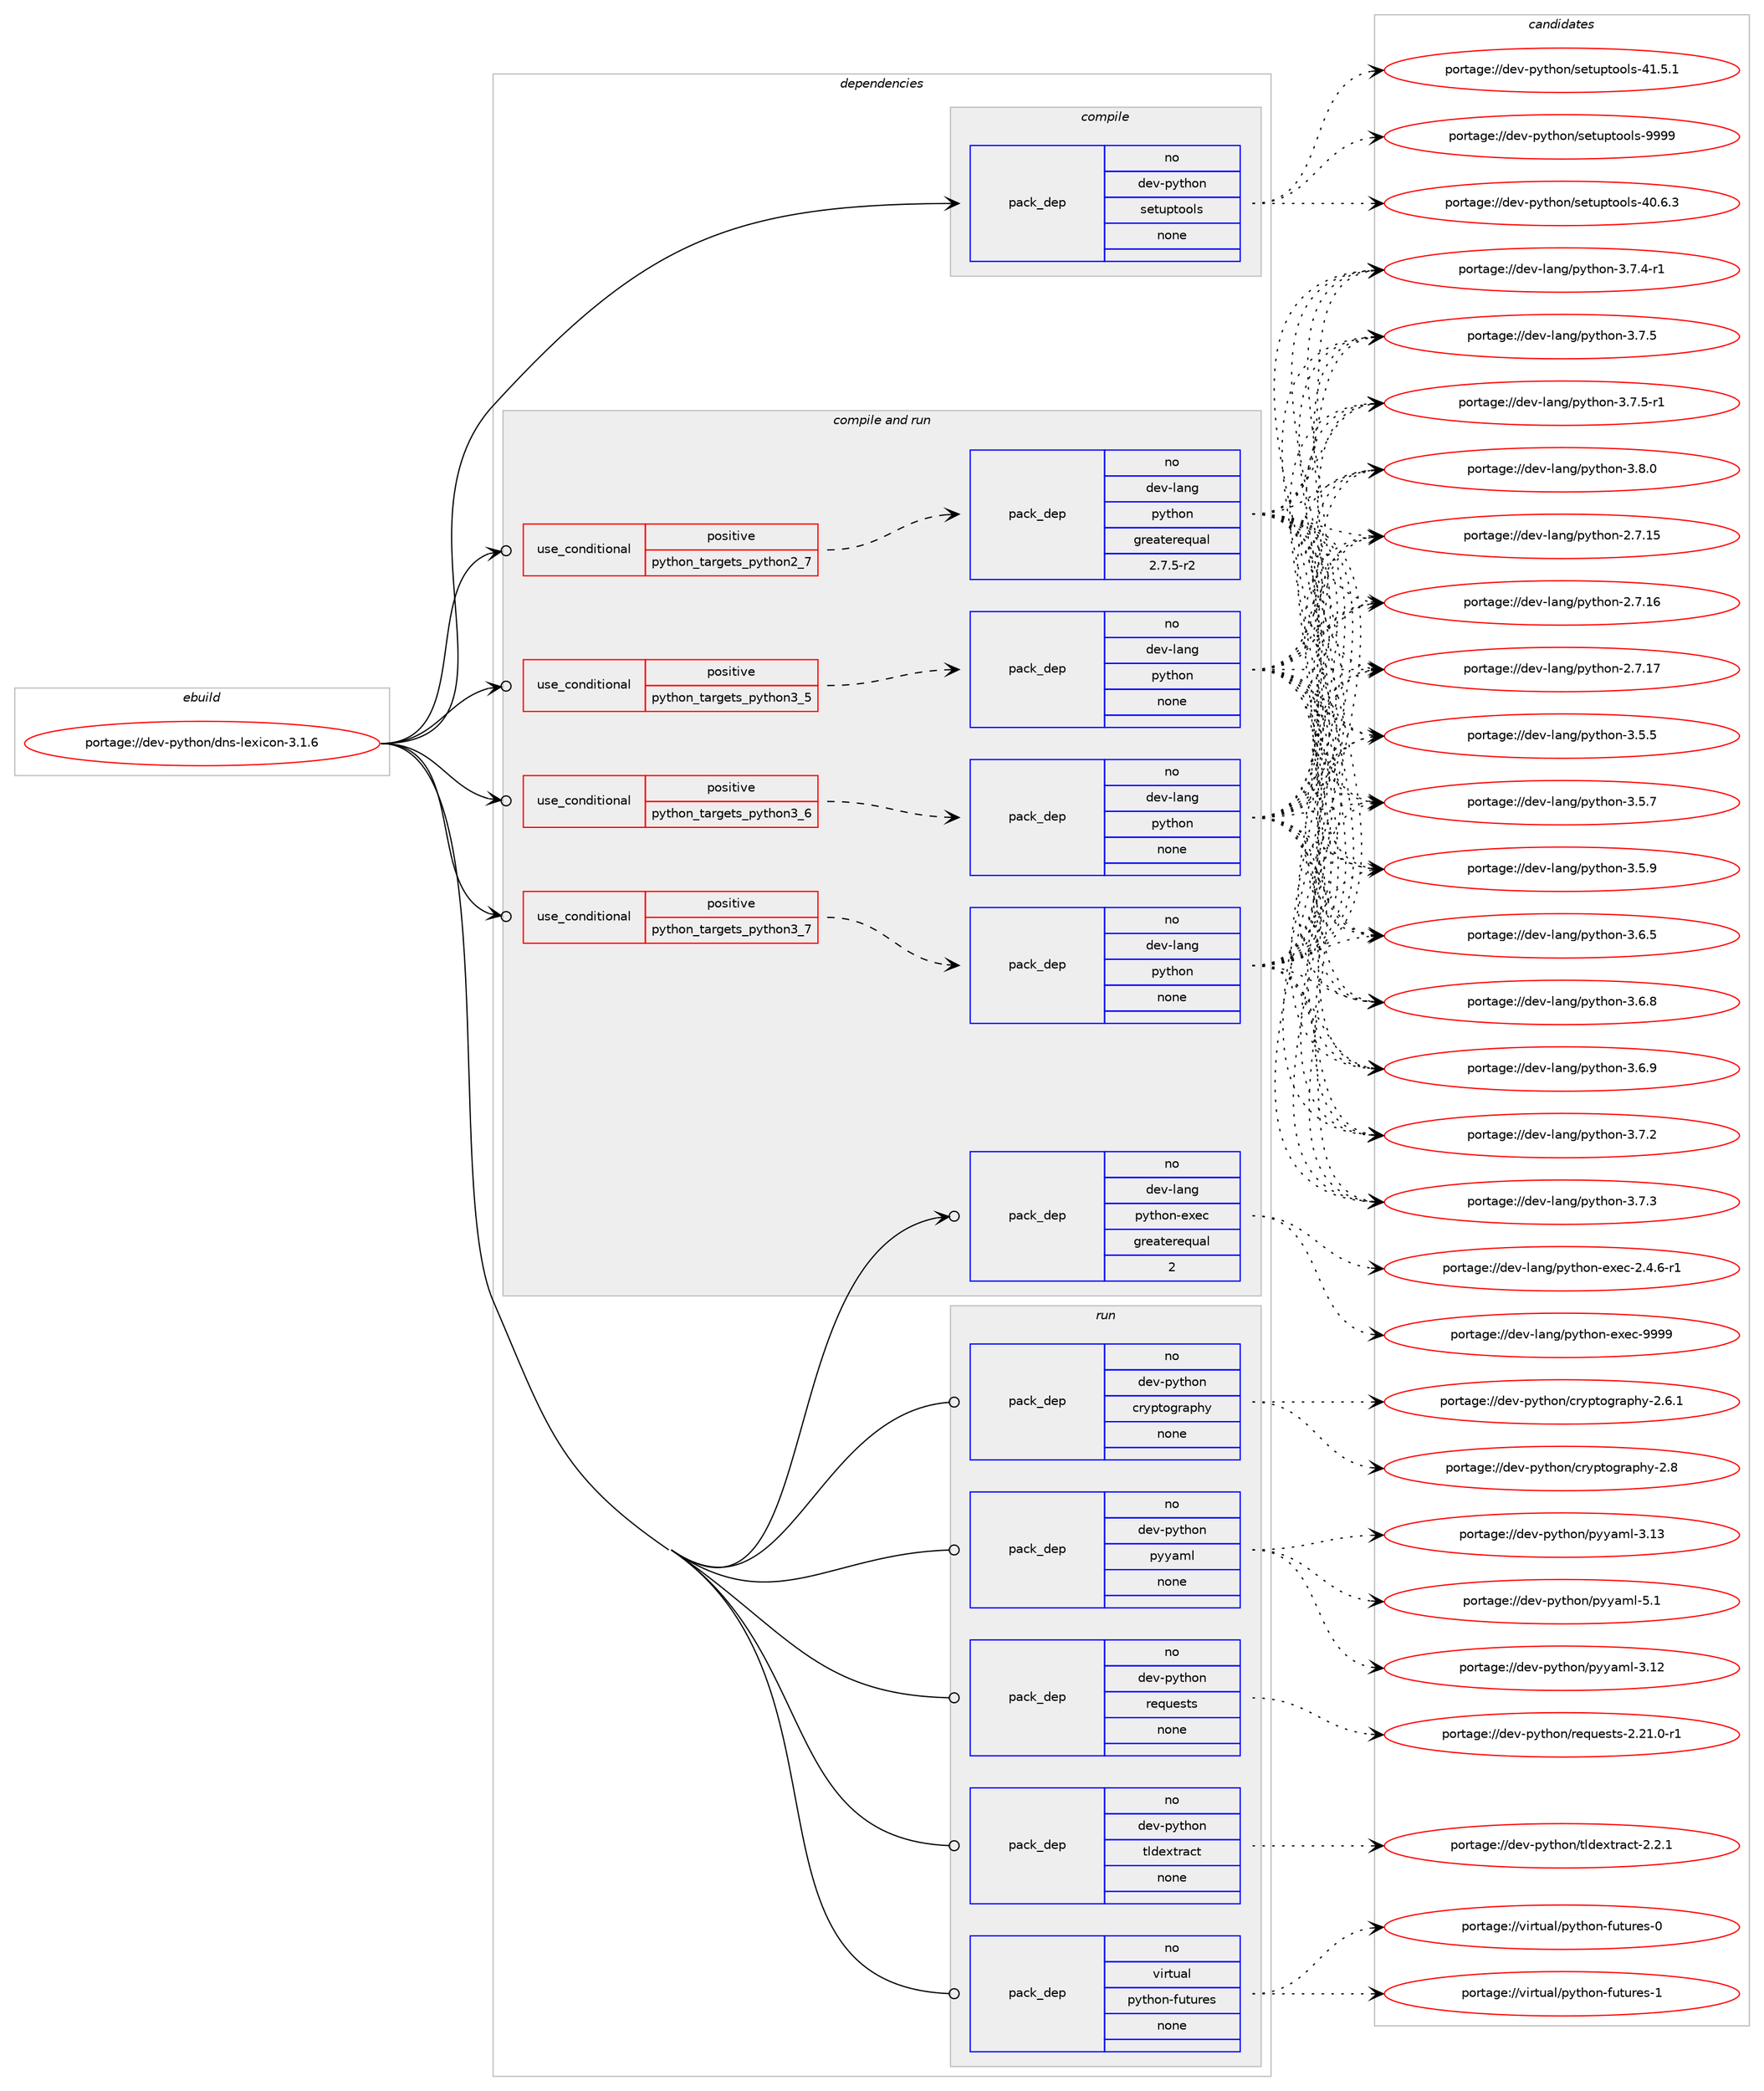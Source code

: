 digraph prolog {

# *************
# Graph options
# *************

newrank=true;
concentrate=true;
compound=true;
graph [rankdir=LR,fontname=Helvetica,fontsize=10,ranksep=1.5];#, ranksep=2.5, nodesep=0.2];
edge  [arrowhead=vee];
node  [fontname=Helvetica,fontsize=10];

# **********
# The ebuild
# **********

subgraph cluster_leftcol {
color=gray;
rank=same;
label=<<i>ebuild</i>>;
id [label="portage://dev-python/dns-lexicon-3.1.6", color=red, width=4, href="../dev-python/dns-lexicon-3.1.6.svg"];
}

# ****************
# The dependencies
# ****************

subgraph cluster_midcol {
color=gray;
label=<<i>dependencies</i>>;
subgraph cluster_compile {
fillcolor="#eeeeee";
style=filled;
label=<<i>compile</i>>;
subgraph pack105870 {
dependency137060 [label=<<TABLE BORDER="0" CELLBORDER="1" CELLSPACING="0" CELLPADDING="4" WIDTH="220"><TR><TD ROWSPAN="6" CELLPADDING="30">pack_dep</TD></TR><TR><TD WIDTH="110">no</TD></TR><TR><TD>dev-python</TD></TR><TR><TD>setuptools</TD></TR><TR><TD>none</TD></TR><TR><TD></TD></TR></TABLE>>, shape=none, color=blue];
}
id:e -> dependency137060:w [weight=20,style="solid",arrowhead="vee"];
}
subgraph cluster_compileandrun {
fillcolor="#eeeeee";
style=filled;
label=<<i>compile and run</i>>;
subgraph cond27875 {
dependency137061 [label=<<TABLE BORDER="0" CELLBORDER="1" CELLSPACING="0" CELLPADDING="4"><TR><TD ROWSPAN="3" CELLPADDING="10">use_conditional</TD></TR><TR><TD>positive</TD></TR><TR><TD>python_targets_python2_7</TD></TR></TABLE>>, shape=none, color=red];
subgraph pack105871 {
dependency137062 [label=<<TABLE BORDER="0" CELLBORDER="1" CELLSPACING="0" CELLPADDING="4" WIDTH="220"><TR><TD ROWSPAN="6" CELLPADDING="30">pack_dep</TD></TR><TR><TD WIDTH="110">no</TD></TR><TR><TD>dev-lang</TD></TR><TR><TD>python</TD></TR><TR><TD>greaterequal</TD></TR><TR><TD>2.7.5-r2</TD></TR></TABLE>>, shape=none, color=blue];
}
dependency137061:e -> dependency137062:w [weight=20,style="dashed",arrowhead="vee"];
}
id:e -> dependency137061:w [weight=20,style="solid",arrowhead="odotvee"];
subgraph cond27876 {
dependency137063 [label=<<TABLE BORDER="0" CELLBORDER="1" CELLSPACING="0" CELLPADDING="4"><TR><TD ROWSPAN="3" CELLPADDING="10">use_conditional</TD></TR><TR><TD>positive</TD></TR><TR><TD>python_targets_python3_5</TD></TR></TABLE>>, shape=none, color=red];
subgraph pack105872 {
dependency137064 [label=<<TABLE BORDER="0" CELLBORDER="1" CELLSPACING="0" CELLPADDING="4" WIDTH="220"><TR><TD ROWSPAN="6" CELLPADDING="30">pack_dep</TD></TR><TR><TD WIDTH="110">no</TD></TR><TR><TD>dev-lang</TD></TR><TR><TD>python</TD></TR><TR><TD>none</TD></TR><TR><TD></TD></TR></TABLE>>, shape=none, color=blue];
}
dependency137063:e -> dependency137064:w [weight=20,style="dashed",arrowhead="vee"];
}
id:e -> dependency137063:w [weight=20,style="solid",arrowhead="odotvee"];
subgraph cond27877 {
dependency137065 [label=<<TABLE BORDER="0" CELLBORDER="1" CELLSPACING="0" CELLPADDING="4"><TR><TD ROWSPAN="3" CELLPADDING="10">use_conditional</TD></TR><TR><TD>positive</TD></TR><TR><TD>python_targets_python3_6</TD></TR></TABLE>>, shape=none, color=red];
subgraph pack105873 {
dependency137066 [label=<<TABLE BORDER="0" CELLBORDER="1" CELLSPACING="0" CELLPADDING="4" WIDTH="220"><TR><TD ROWSPAN="6" CELLPADDING="30">pack_dep</TD></TR><TR><TD WIDTH="110">no</TD></TR><TR><TD>dev-lang</TD></TR><TR><TD>python</TD></TR><TR><TD>none</TD></TR><TR><TD></TD></TR></TABLE>>, shape=none, color=blue];
}
dependency137065:e -> dependency137066:w [weight=20,style="dashed",arrowhead="vee"];
}
id:e -> dependency137065:w [weight=20,style="solid",arrowhead="odotvee"];
subgraph cond27878 {
dependency137067 [label=<<TABLE BORDER="0" CELLBORDER="1" CELLSPACING="0" CELLPADDING="4"><TR><TD ROWSPAN="3" CELLPADDING="10">use_conditional</TD></TR><TR><TD>positive</TD></TR><TR><TD>python_targets_python3_7</TD></TR></TABLE>>, shape=none, color=red];
subgraph pack105874 {
dependency137068 [label=<<TABLE BORDER="0" CELLBORDER="1" CELLSPACING="0" CELLPADDING="4" WIDTH="220"><TR><TD ROWSPAN="6" CELLPADDING="30">pack_dep</TD></TR><TR><TD WIDTH="110">no</TD></TR><TR><TD>dev-lang</TD></TR><TR><TD>python</TD></TR><TR><TD>none</TD></TR><TR><TD></TD></TR></TABLE>>, shape=none, color=blue];
}
dependency137067:e -> dependency137068:w [weight=20,style="dashed",arrowhead="vee"];
}
id:e -> dependency137067:w [weight=20,style="solid",arrowhead="odotvee"];
subgraph pack105875 {
dependency137069 [label=<<TABLE BORDER="0" CELLBORDER="1" CELLSPACING="0" CELLPADDING="4" WIDTH="220"><TR><TD ROWSPAN="6" CELLPADDING="30">pack_dep</TD></TR><TR><TD WIDTH="110">no</TD></TR><TR><TD>dev-lang</TD></TR><TR><TD>python-exec</TD></TR><TR><TD>greaterequal</TD></TR><TR><TD>2</TD></TR></TABLE>>, shape=none, color=blue];
}
id:e -> dependency137069:w [weight=20,style="solid",arrowhead="odotvee"];
}
subgraph cluster_run {
fillcolor="#eeeeee";
style=filled;
label=<<i>run</i>>;
subgraph pack105876 {
dependency137070 [label=<<TABLE BORDER="0" CELLBORDER="1" CELLSPACING="0" CELLPADDING="4" WIDTH="220"><TR><TD ROWSPAN="6" CELLPADDING="30">pack_dep</TD></TR><TR><TD WIDTH="110">no</TD></TR><TR><TD>dev-python</TD></TR><TR><TD>cryptography</TD></TR><TR><TD>none</TD></TR><TR><TD></TD></TR></TABLE>>, shape=none, color=blue];
}
id:e -> dependency137070:w [weight=20,style="solid",arrowhead="odot"];
subgraph pack105877 {
dependency137071 [label=<<TABLE BORDER="0" CELLBORDER="1" CELLSPACING="0" CELLPADDING="4" WIDTH="220"><TR><TD ROWSPAN="6" CELLPADDING="30">pack_dep</TD></TR><TR><TD WIDTH="110">no</TD></TR><TR><TD>dev-python</TD></TR><TR><TD>pyyaml</TD></TR><TR><TD>none</TD></TR><TR><TD></TD></TR></TABLE>>, shape=none, color=blue];
}
id:e -> dependency137071:w [weight=20,style="solid",arrowhead="odot"];
subgraph pack105878 {
dependency137072 [label=<<TABLE BORDER="0" CELLBORDER="1" CELLSPACING="0" CELLPADDING="4" WIDTH="220"><TR><TD ROWSPAN="6" CELLPADDING="30">pack_dep</TD></TR><TR><TD WIDTH="110">no</TD></TR><TR><TD>dev-python</TD></TR><TR><TD>requests</TD></TR><TR><TD>none</TD></TR><TR><TD></TD></TR></TABLE>>, shape=none, color=blue];
}
id:e -> dependency137072:w [weight=20,style="solid",arrowhead="odot"];
subgraph pack105879 {
dependency137073 [label=<<TABLE BORDER="0" CELLBORDER="1" CELLSPACING="0" CELLPADDING="4" WIDTH="220"><TR><TD ROWSPAN="6" CELLPADDING="30">pack_dep</TD></TR><TR><TD WIDTH="110">no</TD></TR><TR><TD>dev-python</TD></TR><TR><TD>tldextract</TD></TR><TR><TD>none</TD></TR><TR><TD></TD></TR></TABLE>>, shape=none, color=blue];
}
id:e -> dependency137073:w [weight=20,style="solid",arrowhead="odot"];
subgraph pack105880 {
dependency137074 [label=<<TABLE BORDER="0" CELLBORDER="1" CELLSPACING="0" CELLPADDING="4" WIDTH="220"><TR><TD ROWSPAN="6" CELLPADDING="30">pack_dep</TD></TR><TR><TD WIDTH="110">no</TD></TR><TR><TD>virtual</TD></TR><TR><TD>python-futures</TD></TR><TR><TD>none</TD></TR><TR><TD></TD></TR></TABLE>>, shape=none, color=blue];
}
id:e -> dependency137074:w [weight=20,style="solid",arrowhead="odot"];
}
}

# **************
# The candidates
# **************

subgraph cluster_choices {
rank=same;
color=gray;
label=<<i>candidates</i>>;

subgraph choice105870 {
color=black;
nodesep=1;
choiceportage100101118451121211161041111104711510111611711211611111110811545524846544651 [label="portage://dev-python/setuptools-40.6.3", color=red, width=4,href="../dev-python/setuptools-40.6.3.svg"];
choiceportage100101118451121211161041111104711510111611711211611111110811545524946534649 [label="portage://dev-python/setuptools-41.5.1", color=red, width=4,href="../dev-python/setuptools-41.5.1.svg"];
choiceportage10010111845112121116104111110471151011161171121161111111081154557575757 [label="portage://dev-python/setuptools-9999", color=red, width=4,href="../dev-python/setuptools-9999.svg"];
dependency137060:e -> choiceportage100101118451121211161041111104711510111611711211611111110811545524846544651:w [style=dotted,weight="100"];
dependency137060:e -> choiceportage100101118451121211161041111104711510111611711211611111110811545524946534649:w [style=dotted,weight="100"];
dependency137060:e -> choiceportage10010111845112121116104111110471151011161171121161111111081154557575757:w [style=dotted,weight="100"];
}
subgraph choice105871 {
color=black;
nodesep=1;
choiceportage10010111845108971101034711212111610411111045504655464953 [label="portage://dev-lang/python-2.7.15", color=red, width=4,href="../dev-lang/python-2.7.15.svg"];
choiceportage10010111845108971101034711212111610411111045504655464954 [label="portage://dev-lang/python-2.7.16", color=red, width=4,href="../dev-lang/python-2.7.16.svg"];
choiceportage10010111845108971101034711212111610411111045504655464955 [label="portage://dev-lang/python-2.7.17", color=red, width=4,href="../dev-lang/python-2.7.17.svg"];
choiceportage100101118451089711010347112121116104111110455146534653 [label="portage://dev-lang/python-3.5.5", color=red, width=4,href="../dev-lang/python-3.5.5.svg"];
choiceportage100101118451089711010347112121116104111110455146534655 [label="portage://dev-lang/python-3.5.7", color=red, width=4,href="../dev-lang/python-3.5.7.svg"];
choiceportage100101118451089711010347112121116104111110455146534657 [label="portage://dev-lang/python-3.5.9", color=red, width=4,href="../dev-lang/python-3.5.9.svg"];
choiceportage100101118451089711010347112121116104111110455146544653 [label="portage://dev-lang/python-3.6.5", color=red, width=4,href="../dev-lang/python-3.6.5.svg"];
choiceportage100101118451089711010347112121116104111110455146544656 [label="portage://dev-lang/python-3.6.8", color=red, width=4,href="../dev-lang/python-3.6.8.svg"];
choiceportage100101118451089711010347112121116104111110455146544657 [label="portage://dev-lang/python-3.6.9", color=red, width=4,href="../dev-lang/python-3.6.9.svg"];
choiceportage100101118451089711010347112121116104111110455146554650 [label="portage://dev-lang/python-3.7.2", color=red, width=4,href="../dev-lang/python-3.7.2.svg"];
choiceportage100101118451089711010347112121116104111110455146554651 [label="portage://dev-lang/python-3.7.3", color=red, width=4,href="../dev-lang/python-3.7.3.svg"];
choiceportage1001011184510897110103471121211161041111104551465546524511449 [label="portage://dev-lang/python-3.7.4-r1", color=red, width=4,href="../dev-lang/python-3.7.4-r1.svg"];
choiceportage100101118451089711010347112121116104111110455146554653 [label="portage://dev-lang/python-3.7.5", color=red, width=4,href="../dev-lang/python-3.7.5.svg"];
choiceportage1001011184510897110103471121211161041111104551465546534511449 [label="portage://dev-lang/python-3.7.5-r1", color=red, width=4,href="../dev-lang/python-3.7.5-r1.svg"];
choiceportage100101118451089711010347112121116104111110455146564648 [label="portage://dev-lang/python-3.8.0", color=red, width=4,href="../dev-lang/python-3.8.0.svg"];
dependency137062:e -> choiceportage10010111845108971101034711212111610411111045504655464953:w [style=dotted,weight="100"];
dependency137062:e -> choiceportage10010111845108971101034711212111610411111045504655464954:w [style=dotted,weight="100"];
dependency137062:e -> choiceportage10010111845108971101034711212111610411111045504655464955:w [style=dotted,weight="100"];
dependency137062:e -> choiceportage100101118451089711010347112121116104111110455146534653:w [style=dotted,weight="100"];
dependency137062:e -> choiceportage100101118451089711010347112121116104111110455146534655:w [style=dotted,weight="100"];
dependency137062:e -> choiceportage100101118451089711010347112121116104111110455146534657:w [style=dotted,weight="100"];
dependency137062:e -> choiceportage100101118451089711010347112121116104111110455146544653:w [style=dotted,weight="100"];
dependency137062:e -> choiceportage100101118451089711010347112121116104111110455146544656:w [style=dotted,weight="100"];
dependency137062:e -> choiceportage100101118451089711010347112121116104111110455146544657:w [style=dotted,weight="100"];
dependency137062:e -> choiceportage100101118451089711010347112121116104111110455146554650:w [style=dotted,weight="100"];
dependency137062:e -> choiceportage100101118451089711010347112121116104111110455146554651:w [style=dotted,weight="100"];
dependency137062:e -> choiceportage1001011184510897110103471121211161041111104551465546524511449:w [style=dotted,weight="100"];
dependency137062:e -> choiceportage100101118451089711010347112121116104111110455146554653:w [style=dotted,weight="100"];
dependency137062:e -> choiceportage1001011184510897110103471121211161041111104551465546534511449:w [style=dotted,weight="100"];
dependency137062:e -> choiceportage100101118451089711010347112121116104111110455146564648:w [style=dotted,weight="100"];
}
subgraph choice105872 {
color=black;
nodesep=1;
choiceportage10010111845108971101034711212111610411111045504655464953 [label="portage://dev-lang/python-2.7.15", color=red, width=4,href="../dev-lang/python-2.7.15.svg"];
choiceportage10010111845108971101034711212111610411111045504655464954 [label="portage://dev-lang/python-2.7.16", color=red, width=4,href="../dev-lang/python-2.7.16.svg"];
choiceportage10010111845108971101034711212111610411111045504655464955 [label="portage://dev-lang/python-2.7.17", color=red, width=4,href="../dev-lang/python-2.7.17.svg"];
choiceportage100101118451089711010347112121116104111110455146534653 [label="portage://dev-lang/python-3.5.5", color=red, width=4,href="../dev-lang/python-3.5.5.svg"];
choiceportage100101118451089711010347112121116104111110455146534655 [label="portage://dev-lang/python-3.5.7", color=red, width=4,href="../dev-lang/python-3.5.7.svg"];
choiceportage100101118451089711010347112121116104111110455146534657 [label="portage://dev-lang/python-3.5.9", color=red, width=4,href="../dev-lang/python-3.5.9.svg"];
choiceportage100101118451089711010347112121116104111110455146544653 [label="portage://dev-lang/python-3.6.5", color=red, width=4,href="../dev-lang/python-3.6.5.svg"];
choiceportage100101118451089711010347112121116104111110455146544656 [label="portage://dev-lang/python-3.6.8", color=red, width=4,href="../dev-lang/python-3.6.8.svg"];
choiceportage100101118451089711010347112121116104111110455146544657 [label="portage://dev-lang/python-3.6.9", color=red, width=4,href="../dev-lang/python-3.6.9.svg"];
choiceportage100101118451089711010347112121116104111110455146554650 [label="portage://dev-lang/python-3.7.2", color=red, width=4,href="../dev-lang/python-3.7.2.svg"];
choiceportage100101118451089711010347112121116104111110455146554651 [label="portage://dev-lang/python-3.7.3", color=red, width=4,href="../dev-lang/python-3.7.3.svg"];
choiceportage1001011184510897110103471121211161041111104551465546524511449 [label="portage://dev-lang/python-3.7.4-r1", color=red, width=4,href="../dev-lang/python-3.7.4-r1.svg"];
choiceportage100101118451089711010347112121116104111110455146554653 [label="portage://dev-lang/python-3.7.5", color=red, width=4,href="../dev-lang/python-3.7.5.svg"];
choiceportage1001011184510897110103471121211161041111104551465546534511449 [label="portage://dev-lang/python-3.7.5-r1", color=red, width=4,href="../dev-lang/python-3.7.5-r1.svg"];
choiceportage100101118451089711010347112121116104111110455146564648 [label="portage://dev-lang/python-3.8.0", color=red, width=4,href="../dev-lang/python-3.8.0.svg"];
dependency137064:e -> choiceportage10010111845108971101034711212111610411111045504655464953:w [style=dotted,weight="100"];
dependency137064:e -> choiceportage10010111845108971101034711212111610411111045504655464954:w [style=dotted,weight="100"];
dependency137064:e -> choiceportage10010111845108971101034711212111610411111045504655464955:w [style=dotted,weight="100"];
dependency137064:e -> choiceportage100101118451089711010347112121116104111110455146534653:w [style=dotted,weight="100"];
dependency137064:e -> choiceportage100101118451089711010347112121116104111110455146534655:w [style=dotted,weight="100"];
dependency137064:e -> choiceportage100101118451089711010347112121116104111110455146534657:w [style=dotted,weight="100"];
dependency137064:e -> choiceportage100101118451089711010347112121116104111110455146544653:w [style=dotted,weight="100"];
dependency137064:e -> choiceportage100101118451089711010347112121116104111110455146544656:w [style=dotted,weight="100"];
dependency137064:e -> choiceportage100101118451089711010347112121116104111110455146544657:w [style=dotted,weight="100"];
dependency137064:e -> choiceportage100101118451089711010347112121116104111110455146554650:w [style=dotted,weight="100"];
dependency137064:e -> choiceportage100101118451089711010347112121116104111110455146554651:w [style=dotted,weight="100"];
dependency137064:e -> choiceportage1001011184510897110103471121211161041111104551465546524511449:w [style=dotted,weight="100"];
dependency137064:e -> choiceportage100101118451089711010347112121116104111110455146554653:w [style=dotted,weight="100"];
dependency137064:e -> choiceportage1001011184510897110103471121211161041111104551465546534511449:w [style=dotted,weight="100"];
dependency137064:e -> choiceportage100101118451089711010347112121116104111110455146564648:w [style=dotted,weight="100"];
}
subgraph choice105873 {
color=black;
nodesep=1;
choiceportage10010111845108971101034711212111610411111045504655464953 [label="portage://dev-lang/python-2.7.15", color=red, width=4,href="../dev-lang/python-2.7.15.svg"];
choiceportage10010111845108971101034711212111610411111045504655464954 [label="portage://dev-lang/python-2.7.16", color=red, width=4,href="../dev-lang/python-2.7.16.svg"];
choiceportage10010111845108971101034711212111610411111045504655464955 [label="portage://dev-lang/python-2.7.17", color=red, width=4,href="../dev-lang/python-2.7.17.svg"];
choiceportage100101118451089711010347112121116104111110455146534653 [label="portage://dev-lang/python-3.5.5", color=red, width=4,href="../dev-lang/python-3.5.5.svg"];
choiceportage100101118451089711010347112121116104111110455146534655 [label="portage://dev-lang/python-3.5.7", color=red, width=4,href="../dev-lang/python-3.5.7.svg"];
choiceportage100101118451089711010347112121116104111110455146534657 [label="portage://dev-lang/python-3.5.9", color=red, width=4,href="../dev-lang/python-3.5.9.svg"];
choiceportage100101118451089711010347112121116104111110455146544653 [label="portage://dev-lang/python-3.6.5", color=red, width=4,href="../dev-lang/python-3.6.5.svg"];
choiceportage100101118451089711010347112121116104111110455146544656 [label="portage://dev-lang/python-3.6.8", color=red, width=4,href="../dev-lang/python-3.6.8.svg"];
choiceportage100101118451089711010347112121116104111110455146544657 [label="portage://dev-lang/python-3.6.9", color=red, width=4,href="../dev-lang/python-3.6.9.svg"];
choiceportage100101118451089711010347112121116104111110455146554650 [label="portage://dev-lang/python-3.7.2", color=red, width=4,href="../dev-lang/python-3.7.2.svg"];
choiceportage100101118451089711010347112121116104111110455146554651 [label="portage://dev-lang/python-3.7.3", color=red, width=4,href="../dev-lang/python-3.7.3.svg"];
choiceportage1001011184510897110103471121211161041111104551465546524511449 [label="portage://dev-lang/python-3.7.4-r1", color=red, width=4,href="../dev-lang/python-3.7.4-r1.svg"];
choiceportage100101118451089711010347112121116104111110455146554653 [label="portage://dev-lang/python-3.7.5", color=red, width=4,href="../dev-lang/python-3.7.5.svg"];
choiceportage1001011184510897110103471121211161041111104551465546534511449 [label="portage://dev-lang/python-3.7.5-r1", color=red, width=4,href="../dev-lang/python-3.7.5-r1.svg"];
choiceportage100101118451089711010347112121116104111110455146564648 [label="portage://dev-lang/python-3.8.0", color=red, width=4,href="../dev-lang/python-3.8.0.svg"];
dependency137066:e -> choiceportage10010111845108971101034711212111610411111045504655464953:w [style=dotted,weight="100"];
dependency137066:e -> choiceportage10010111845108971101034711212111610411111045504655464954:w [style=dotted,weight="100"];
dependency137066:e -> choiceportage10010111845108971101034711212111610411111045504655464955:w [style=dotted,weight="100"];
dependency137066:e -> choiceportage100101118451089711010347112121116104111110455146534653:w [style=dotted,weight="100"];
dependency137066:e -> choiceportage100101118451089711010347112121116104111110455146534655:w [style=dotted,weight="100"];
dependency137066:e -> choiceportage100101118451089711010347112121116104111110455146534657:w [style=dotted,weight="100"];
dependency137066:e -> choiceportage100101118451089711010347112121116104111110455146544653:w [style=dotted,weight="100"];
dependency137066:e -> choiceportage100101118451089711010347112121116104111110455146544656:w [style=dotted,weight="100"];
dependency137066:e -> choiceportage100101118451089711010347112121116104111110455146544657:w [style=dotted,weight="100"];
dependency137066:e -> choiceportage100101118451089711010347112121116104111110455146554650:w [style=dotted,weight="100"];
dependency137066:e -> choiceportage100101118451089711010347112121116104111110455146554651:w [style=dotted,weight="100"];
dependency137066:e -> choiceportage1001011184510897110103471121211161041111104551465546524511449:w [style=dotted,weight="100"];
dependency137066:e -> choiceportage100101118451089711010347112121116104111110455146554653:w [style=dotted,weight="100"];
dependency137066:e -> choiceportage1001011184510897110103471121211161041111104551465546534511449:w [style=dotted,weight="100"];
dependency137066:e -> choiceportage100101118451089711010347112121116104111110455146564648:w [style=dotted,weight="100"];
}
subgraph choice105874 {
color=black;
nodesep=1;
choiceportage10010111845108971101034711212111610411111045504655464953 [label="portage://dev-lang/python-2.7.15", color=red, width=4,href="../dev-lang/python-2.7.15.svg"];
choiceportage10010111845108971101034711212111610411111045504655464954 [label="portage://dev-lang/python-2.7.16", color=red, width=4,href="../dev-lang/python-2.7.16.svg"];
choiceportage10010111845108971101034711212111610411111045504655464955 [label="portage://dev-lang/python-2.7.17", color=red, width=4,href="../dev-lang/python-2.7.17.svg"];
choiceportage100101118451089711010347112121116104111110455146534653 [label="portage://dev-lang/python-3.5.5", color=red, width=4,href="../dev-lang/python-3.5.5.svg"];
choiceportage100101118451089711010347112121116104111110455146534655 [label="portage://dev-lang/python-3.5.7", color=red, width=4,href="../dev-lang/python-3.5.7.svg"];
choiceportage100101118451089711010347112121116104111110455146534657 [label="portage://dev-lang/python-3.5.9", color=red, width=4,href="../dev-lang/python-3.5.9.svg"];
choiceportage100101118451089711010347112121116104111110455146544653 [label="portage://dev-lang/python-3.6.5", color=red, width=4,href="../dev-lang/python-3.6.5.svg"];
choiceportage100101118451089711010347112121116104111110455146544656 [label="portage://dev-lang/python-3.6.8", color=red, width=4,href="../dev-lang/python-3.6.8.svg"];
choiceportage100101118451089711010347112121116104111110455146544657 [label="portage://dev-lang/python-3.6.9", color=red, width=4,href="../dev-lang/python-3.6.9.svg"];
choiceportage100101118451089711010347112121116104111110455146554650 [label="portage://dev-lang/python-3.7.2", color=red, width=4,href="../dev-lang/python-3.7.2.svg"];
choiceportage100101118451089711010347112121116104111110455146554651 [label="portage://dev-lang/python-3.7.3", color=red, width=4,href="../dev-lang/python-3.7.3.svg"];
choiceportage1001011184510897110103471121211161041111104551465546524511449 [label="portage://dev-lang/python-3.7.4-r1", color=red, width=4,href="../dev-lang/python-3.7.4-r1.svg"];
choiceportage100101118451089711010347112121116104111110455146554653 [label="portage://dev-lang/python-3.7.5", color=red, width=4,href="../dev-lang/python-3.7.5.svg"];
choiceportage1001011184510897110103471121211161041111104551465546534511449 [label="portage://dev-lang/python-3.7.5-r1", color=red, width=4,href="../dev-lang/python-3.7.5-r1.svg"];
choiceportage100101118451089711010347112121116104111110455146564648 [label="portage://dev-lang/python-3.8.0", color=red, width=4,href="../dev-lang/python-3.8.0.svg"];
dependency137068:e -> choiceportage10010111845108971101034711212111610411111045504655464953:w [style=dotted,weight="100"];
dependency137068:e -> choiceportage10010111845108971101034711212111610411111045504655464954:w [style=dotted,weight="100"];
dependency137068:e -> choiceportage10010111845108971101034711212111610411111045504655464955:w [style=dotted,weight="100"];
dependency137068:e -> choiceportage100101118451089711010347112121116104111110455146534653:w [style=dotted,weight="100"];
dependency137068:e -> choiceportage100101118451089711010347112121116104111110455146534655:w [style=dotted,weight="100"];
dependency137068:e -> choiceportage100101118451089711010347112121116104111110455146534657:w [style=dotted,weight="100"];
dependency137068:e -> choiceportage100101118451089711010347112121116104111110455146544653:w [style=dotted,weight="100"];
dependency137068:e -> choiceportage100101118451089711010347112121116104111110455146544656:w [style=dotted,weight="100"];
dependency137068:e -> choiceportage100101118451089711010347112121116104111110455146544657:w [style=dotted,weight="100"];
dependency137068:e -> choiceportage100101118451089711010347112121116104111110455146554650:w [style=dotted,weight="100"];
dependency137068:e -> choiceportage100101118451089711010347112121116104111110455146554651:w [style=dotted,weight="100"];
dependency137068:e -> choiceportage1001011184510897110103471121211161041111104551465546524511449:w [style=dotted,weight="100"];
dependency137068:e -> choiceportage100101118451089711010347112121116104111110455146554653:w [style=dotted,weight="100"];
dependency137068:e -> choiceportage1001011184510897110103471121211161041111104551465546534511449:w [style=dotted,weight="100"];
dependency137068:e -> choiceportage100101118451089711010347112121116104111110455146564648:w [style=dotted,weight="100"];
}
subgraph choice105875 {
color=black;
nodesep=1;
choiceportage10010111845108971101034711212111610411111045101120101994550465246544511449 [label="portage://dev-lang/python-exec-2.4.6-r1", color=red, width=4,href="../dev-lang/python-exec-2.4.6-r1.svg"];
choiceportage10010111845108971101034711212111610411111045101120101994557575757 [label="portage://dev-lang/python-exec-9999", color=red, width=4,href="../dev-lang/python-exec-9999.svg"];
dependency137069:e -> choiceportage10010111845108971101034711212111610411111045101120101994550465246544511449:w [style=dotted,weight="100"];
dependency137069:e -> choiceportage10010111845108971101034711212111610411111045101120101994557575757:w [style=dotted,weight="100"];
}
subgraph choice105876 {
color=black;
nodesep=1;
choiceportage10010111845112121116104111110479911412111211611110311497112104121455046544649 [label="portage://dev-python/cryptography-2.6.1", color=red, width=4,href="../dev-python/cryptography-2.6.1.svg"];
choiceportage1001011184511212111610411111047991141211121161111031149711210412145504656 [label="portage://dev-python/cryptography-2.8", color=red, width=4,href="../dev-python/cryptography-2.8.svg"];
dependency137070:e -> choiceportage10010111845112121116104111110479911412111211611110311497112104121455046544649:w [style=dotted,weight="100"];
dependency137070:e -> choiceportage1001011184511212111610411111047991141211121161111031149711210412145504656:w [style=dotted,weight="100"];
}
subgraph choice105877 {
color=black;
nodesep=1;
choiceportage1001011184511212111610411111047112121121971091084551464950 [label="portage://dev-python/pyyaml-3.12", color=red, width=4,href="../dev-python/pyyaml-3.12.svg"];
choiceportage1001011184511212111610411111047112121121971091084551464951 [label="portage://dev-python/pyyaml-3.13", color=red, width=4,href="../dev-python/pyyaml-3.13.svg"];
choiceportage10010111845112121116104111110471121211219710910845534649 [label="portage://dev-python/pyyaml-5.1", color=red, width=4,href="../dev-python/pyyaml-5.1.svg"];
dependency137071:e -> choiceportage1001011184511212111610411111047112121121971091084551464950:w [style=dotted,weight="100"];
dependency137071:e -> choiceportage1001011184511212111610411111047112121121971091084551464951:w [style=dotted,weight="100"];
dependency137071:e -> choiceportage10010111845112121116104111110471121211219710910845534649:w [style=dotted,weight="100"];
}
subgraph choice105878 {
color=black;
nodesep=1;
choiceportage1001011184511212111610411111047114101113117101115116115455046504946484511449 [label="portage://dev-python/requests-2.21.0-r1", color=red, width=4,href="../dev-python/requests-2.21.0-r1.svg"];
dependency137072:e -> choiceportage1001011184511212111610411111047114101113117101115116115455046504946484511449:w [style=dotted,weight="100"];
}
subgraph choice105879 {
color=black;
nodesep=1;
choiceportage10010111845112121116104111110471161081001011201161149799116455046504649 [label="portage://dev-python/tldextract-2.2.1", color=red, width=4,href="../dev-python/tldextract-2.2.1.svg"];
dependency137073:e -> choiceportage10010111845112121116104111110471161081001011201161149799116455046504649:w [style=dotted,weight="100"];
}
subgraph choice105880 {
color=black;
nodesep=1;
choiceportage1181051141161179710847112121116104111110451021171161171141011154548 [label="portage://virtual/python-futures-0", color=red, width=4,href="../virtual/python-futures-0.svg"];
choiceportage1181051141161179710847112121116104111110451021171161171141011154549 [label="portage://virtual/python-futures-1", color=red, width=4,href="../virtual/python-futures-1.svg"];
dependency137074:e -> choiceportage1181051141161179710847112121116104111110451021171161171141011154548:w [style=dotted,weight="100"];
dependency137074:e -> choiceportage1181051141161179710847112121116104111110451021171161171141011154549:w [style=dotted,weight="100"];
}
}

}
